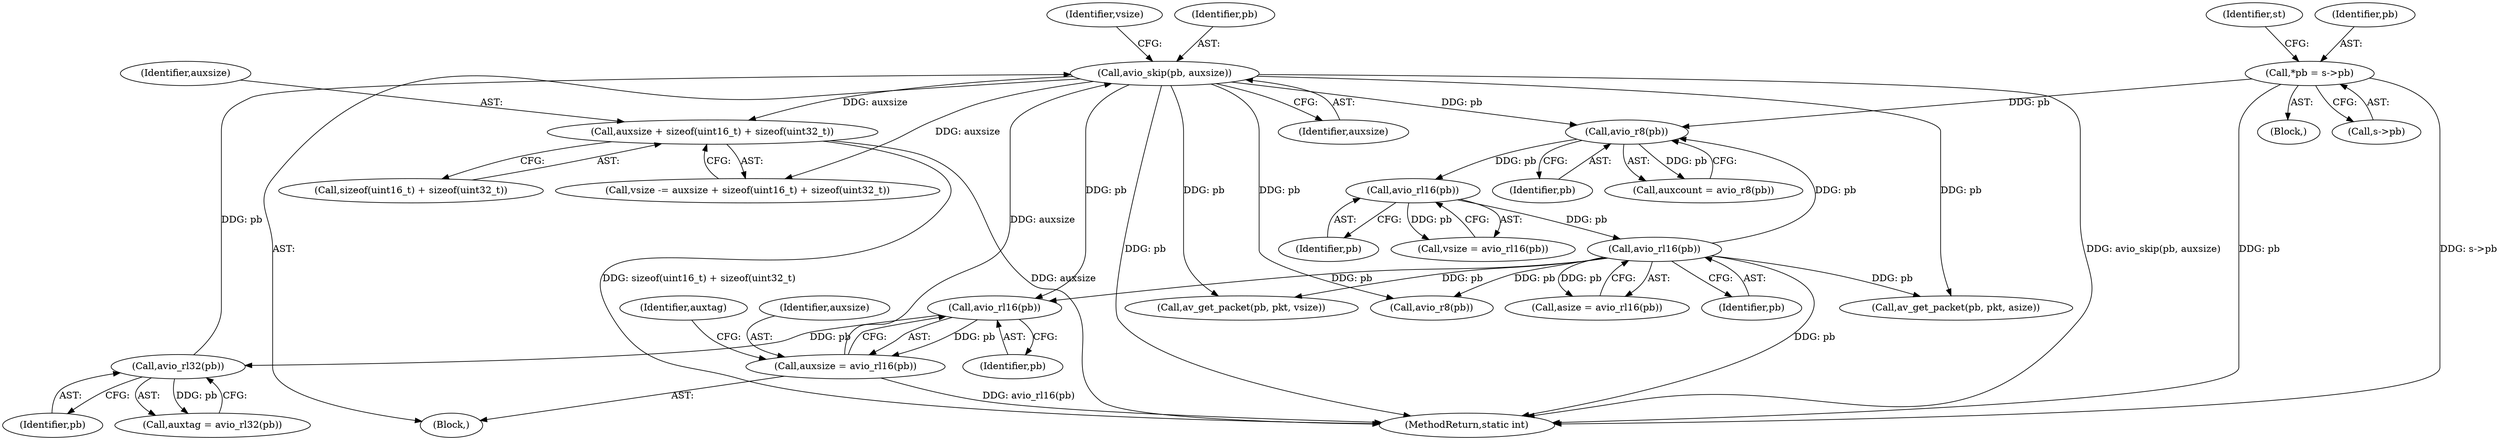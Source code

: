 digraph "0_libav_fe6eea99efac66839052af547426518efd970b24@API" {
"1000287" [label="(Call,auxsize + sizeof(uint16_t) + sizeof(uint32_t))"];
"1000282" [label="(Call,avio_skip(pb, auxsize))"];
"1000280" [label="(Call,avio_rl32(pb))"];
"1000276" [label="(Call,avio_rl16(pb))"];
"1000242" [label="(Call,avio_rl16(pb))"];
"1000238" [label="(Call,avio_rl16(pb))"];
"1000234" [label="(Call,avio_r8(pb))"];
"1000127" [label="(Call,*pb = s->pb)"];
"1000274" [label="(Call,auxsize = avio_rl16(pb))"];
"1000281" [label="(Identifier,pb)"];
"1000134" [label="(Identifier,st)"];
"1000382" [label="(Call,av_get_packet(pb, pkt, vsize))"];
"1000119" [label="(Block,)"];
"1000272" [label="(Block,)"];
"1000285" [label="(Call,vsize -= auxsize + sizeof(uint16_t) + sizeof(uint32_t))"];
"1000236" [label="(Call,vsize = avio_rl16(pb))"];
"1000127" [label="(Call,*pb = s->pb)"];
"1000234" [label="(Call,avio_r8(pb))"];
"1000277" [label="(Identifier,pb)"];
"1000496" [label="(Call,avio_r8(pb))"];
"1000280" [label="(Call,avio_rl32(pb))"];
"1000688" [label="(MethodReturn,static int)"];
"1000282" [label="(Call,avio_skip(pb, auxsize))"];
"1000288" [label="(Identifier,auxsize)"];
"1000276" [label="(Call,avio_rl16(pb))"];
"1000279" [label="(Identifier,auxtag)"];
"1000284" [label="(Identifier,auxsize)"];
"1000274" [label="(Call,auxsize = avio_rl16(pb))"];
"1000287" [label="(Call,auxsize + sizeof(uint16_t) + sizeof(uint32_t))"];
"1000286" [label="(Identifier,vsize)"];
"1000238" [label="(Call,avio_rl16(pb))"];
"1000235" [label="(Identifier,pb)"];
"1000240" [label="(Call,asize = avio_rl16(pb))"];
"1000289" [label="(Call,sizeof(uint16_t) + sizeof(uint32_t))"];
"1000242" [label="(Call,avio_rl16(pb))"];
"1000243" [label="(Identifier,pb)"];
"1000278" [label="(Call,auxtag = avio_rl32(pb))"];
"1000232" [label="(Call,auxcount = avio_r8(pb))"];
"1000275" [label="(Identifier,auxsize)"];
"1000595" [label="(Call,av_get_packet(pb, pkt, asize))"];
"1000283" [label="(Identifier,pb)"];
"1000239" [label="(Identifier,pb)"];
"1000129" [label="(Call,s->pb)"];
"1000128" [label="(Identifier,pb)"];
"1000287" -> "1000285"  [label="AST: "];
"1000287" -> "1000289"  [label="CFG: "];
"1000288" -> "1000287"  [label="AST: "];
"1000289" -> "1000287"  [label="AST: "];
"1000285" -> "1000287"  [label="CFG: "];
"1000287" -> "1000688"  [label="DDG: sizeof(uint16_t) + sizeof(uint32_t)"];
"1000287" -> "1000688"  [label="DDG: auxsize"];
"1000282" -> "1000287"  [label="DDG: auxsize"];
"1000282" -> "1000272"  [label="AST: "];
"1000282" -> "1000284"  [label="CFG: "];
"1000283" -> "1000282"  [label="AST: "];
"1000284" -> "1000282"  [label="AST: "];
"1000286" -> "1000282"  [label="CFG: "];
"1000282" -> "1000688"  [label="DDG: avio_skip(pb, auxsize)"];
"1000282" -> "1000688"  [label="DDG: pb"];
"1000282" -> "1000234"  [label="DDG: pb"];
"1000282" -> "1000276"  [label="DDG: pb"];
"1000280" -> "1000282"  [label="DDG: pb"];
"1000274" -> "1000282"  [label="DDG: auxsize"];
"1000282" -> "1000285"  [label="DDG: auxsize"];
"1000282" -> "1000382"  [label="DDG: pb"];
"1000282" -> "1000496"  [label="DDG: pb"];
"1000282" -> "1000595"  [label="DDG: pb"];
"1000280" -> "1000278"  [label="AST: "];
"1000280" -> "1000281"  [label="CFG: "];
"1000281" -> "1000280"  [label="AST: "];
"1000278" -> "1000280"  [label="CFG: "];
"1000280" -> "1000278"  [label="DDG: pb"];
"1000276" -> "1000280"  [label="DDG: pb"];
"1000276" -> "1000274"  [label="AST: "];
"1000276" -> "1000277"  [label="CFG: "];
"1000277" -> "1000276"  [label="AST: "];
"1000274" -> "1000276"  [label="CFG: "];
"1000276" -> "1000274"  [label="DDG: pb"];
"1000242" -> "1000276"  [label="DDG: pb"];
"1000242" -> "1000240"  [label="AST: "];
"1000242" -> "1000243"  [label="CFG: "];
"1000243" -> "1000242"  [label="AST: "];
"1000240" -> "1000242"  [label="CFG: "];
"1000242" -> "1000688"  [label="DDG: pb"];
"1000242" -> "1000234"  [label="DDG: pb"];
"1000242" -> "1000240"  [label="DDG: pb"];
"1000238" -> "1000242"  [label="DDG: pb"];
"1000242" -> "1000382"  [label="DDG: pb"];
"1000242" -> "1000496"  [label="DDG: pb"];
"1000242" -> "1000595"  [label="DDG: pb"];
"1000238" -> "1000236"  [label="AST: "];
"1000238" -> "1000239"  [label="CFG: "];
"1000239" -> "1000238"  [label="AST: "];
"1000236" -> "1000238"  [label="CFG: "];
"1000238" -> "1000236"  [label="DDG: pb"];
"1000234" -> "1000238"  [label="DDG: pb"];
"1000234" -> "1000232"  [label="AST: "];
"1000234" -> "1000235"  [label="CFG: "];
"1000235" -> "1000234"  [label="AST: "];
"1000232" -> "1000234"  [label="CFG: "];
"1000234" -> "1000232"  [label="DDG: pb"];
"1000127" -> "1000234"  [label="DDG: pb"];
"1000127" -> "1000119"  [label="AST: "];
"1000127" -> "1000129"  [label="CFG: "];
"1000128" -> "1000127"  [label="AST: "];
"1000129" -> "1000127"  [label="AST: "];
"1000134" -> "1000127"  [label="CFG: "];
"1000127" -> "1000688"  [label="DDG: s->pb"];
"1000127" -> "1000688"  [label="DDG: pb"];
"1000274" -> "1000272"  [label="AST: "];
"1000275" -> "1000274"  [label="AST: "];
"1000279" -> "1000274"  [label="CFG: "];
"1000274" -> "1000688"  [label="DDG: avio_rl16(pb)"];
}
